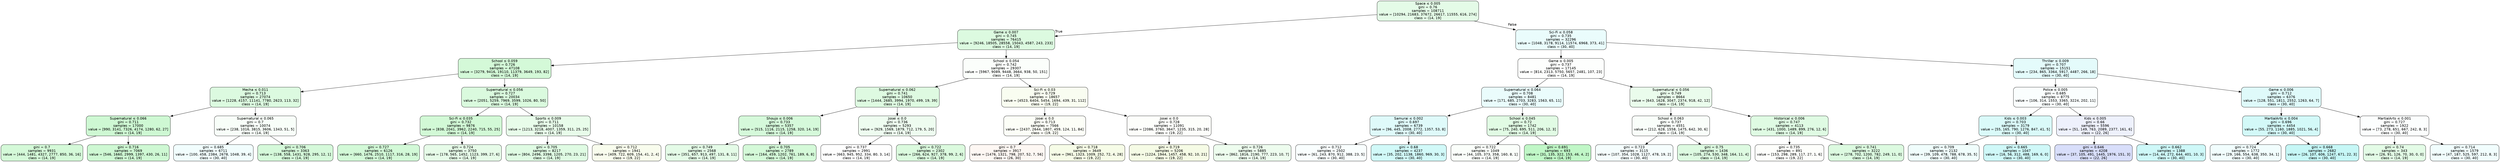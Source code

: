 digraph Tree {
node [shape=box, style="filled, rounded", color="black", fontname=helvetica] ;
edge [fontname=helvetica] ;
0 [label=<Space &le; 0.005<br/>gini = 0.76<br/>samples = 108711<br/>value = [10294, 21683, 37672, 26617, 11555, 616, 274]<br/>class = (14, 19]>, fillcolor="#39e54d22"] ;
1 [label=<Game &le; 0.007<br/>gini = 0.745<br/>samples = 76415<br/>value = [9246, 18505, 28558, 15043, 4587, 243, 233]<br/>class = (14, 19]>, fillcolor="#39e54d2c"] ;
0 -> 1 [labeldistance=2.5, labelangle=45, headlabel="True"] ;
2 [label=<School &le; 0.059<br/>gini = 0.726<br/>samples = 47108<br/>value = [3279, 9416, 19110, 11379, 3649, 193, 82]<br/>class = (14, 19]>, fillcolor="#39e54d37"] ;
1 -> 2 ;
3 [label=<Mecha &le; 0.011<br/>gini = 0.713<br/>samples = 27074<br/>value = [1228, 4157, 11141, 7780, 2623, 113, 32]<br/>class = (14, 19]>, fillcolor="#39e54d2c"] ;
2 -> 3 ;
4 [label=<Supernatural &le; 0.066<br/>gini = 0.711<br/>samples = 17000<br/>value = [990, 3141, 7326, 4174, 1280, 62, 27]<br/>class = (14, 19]>, fillcolor="#39e54d3f"] ;
3 -> 4 ;
5 [label=<gini = 0.7<br/>samples = 9931<br/>value = [444, 1481, 4327, 2777, 850, 36, 16]<br/>class = (14, 19]>, fillcolor="#39e54d37"] ;
4 -> 5 ;
6 [label=<gini = 0.716<br/>samples = 7069<br/>value = [546, 1660, 2999, 1397, 430, 26, 11]<br/>class = (14, 19]>, fillcolor="#39e54d3f"] ;
4 -> 6 ;
7 [label=<Supernatural &le; 0.065<br/>gini = 0.7<br/>samples = 10074<br/>value = [238, 1016, 3815, 3606, 1343, 51, 5]<br/>class = (14, 19]>, fillcolor="#39e54d08"] ;
3 -> 7 ;
8 [label=<gini = 0.685<br/>samples = 6711<br/>value = [100, 458, 2384, 2678, 1048, 39, 4]<br/>class = (30, 40]>, fillcolor="#39e5e211"] ;
7 -> 8 ;
9 [label=<gini = 0.706<br/>samples = 3363<br/>value = [138, 558, 1431, 928, 295, 12, 1]<br/>class = (14, 19]>, fillcolor="#39e54d35"] ;
7 -> 9 ;
10 [label=<Supernatural &le; 0.056<br/>gini = 0.727<br/>samples = 20034<br/>value = [2051, 5259, 7969, 3599, 1026, 80, 50]<br/>class = (14, 19]>, fillcolor="#39e54d2f"] ;
2 -> 10 ;
11 [label=<Sci-Fi &le; 0.035<br/>gini = 0.732<br/>samples = 9876<br/>value = [838, 2041, 3962, 2240, 715, 55, 25]<br/>class = (14, 19]>, fillcolor="#39e54d3a"] ;
10 -> 11 ;
12 [label=<gini = 0.727<br/>samples = 6126<br/>value = [660, 1476, 2510, 1117, 316, 28, 19]<br/>class = (14, 19]>, fillcolor="#39e54d39"] ;
11 -> 12 ;
13 [label=<gini = 0.724<br/>samples = 3750<br/>value = [178, 565, 1452, 1123, 399, 27, 6]<br/>class = (14, 19]>, fillcolor="#39e54d20"] ;
11 -> 13 ;
14 [label=<Sports &le; 0.009<br/>gini = 0.711<br/>samples = 10158<br/>value = [1213, 3218, 4007, 1359, 311, 25, 25]<br/>class = (14, 19]>, fillcolor="#39e54d1d"] ;
10 -> 14 ;
15 [label=<gini = 0.705<br/>samples = 8217<br/>value = [804, 2496, 3398, 1205, 270, 23, 21]<br/>class = (14, 19]>, fillcolor="#39e54d28"] ;
14 -> 15 ;
16 [label=<gini = 0.712<br/>samples = 1941<br/>value = [409, 722, 609, 154, 41, 2, 4]<br/>class = (19, 22]>, fillcolor="#b7e53916"] ;
14 -> 16 ;
17 [label=<School &le; 0.054<br/>gini = 0.742<br/>samples = 29307<br/>value = [5967, 9089, 9448, 3664, 938, 50, 151]<br/>class = (14, 19]>, fillcolor="#39e54d05"] ;
1 -> 17 ;
18 [label=<Supernatural &le; 0.062<br/>gini = 0.741<br/>samples = 10650<br/>value = [1444, 2685, 3994, 1970, 499, 19, 39]<br/>class = (14, 19]>, fillcolor="#39e54d2a"] ;
17 -> 18 ;
19 [label=<Shoujo &le; 0.006<br/>gini = 0.733<br/>samples = 5357<br/>value = [515, 1116, 2115, 1258, 320, 14, 19]<br/>class = (14, 19]>, fillcolor="#39e54d35"] ;
18 -> 19 ;
20 [label=<gini = 0.749<br/>samples = 2568<br/>value = [351, 657, 913, 497, 131, 8, 11]<br/>class = (14, 19]>, fillcolor="#39e54d22"] ;
19 -> 20 ;
21 [label=<gini = 0.705<br/>samples = 2789<br/>value = [164, 459, 1202, 761, 189, 6, 8]<br/>class = (14, 19]>, fillcolor="#39e54d37"] ;
19 -> 21 ;
22 [label=<Josei &le; 0.0<br/>gini = 0.736<br/>samples = 5293<br/>value = [929, 1569, 1879, 712, 179, 5, 20]<br/>class = (14, 19]>, fillcolor="#39e54d15"] ;
18 -> 22 ;
23 [label=<gini = 0.737<br/>samples = 2991<br/>value = [663, 945, 952, 334, 80, 3, 14]<br/>class = (14, 19]>, fillcolor="#39e54d01"] ;
22 -> 23 ;
24 [label=<gini = 0.722<br/>samples = 2302<br/>value = [266, 624, 927, 378, 99, 2, 6]<br/>class = (14, 19]>, fillcolor="#39e54d2e"] ;
22 -> 24 ;
25 [label=<Sci-Fi &le; 0.03<br/>gini = 0.729<br/>samples = 18657<br/>value = [4523, 6404, 5454, 1694, 439, 31, 112]<br/>class = (19, 22]>, fillcolor="#b7e53912"] ;
17 -> 25 ;
26 [label=<Josei &le; 0.0<br/>gini = 0.713<br/>samples = 7566<br/>value = [2437, 2644, 1807, 459, 124, 11, 84]<br/>class = (19, 22]>, fillcolor="#b7e5390a"] ;
25 -> 26 ;
27 [label=<gini = 0.7<br/>samples = 3917<br/>value = [1476, 1321, 798, 207, 52, 7, 56]<br/>class = (26, 30]>, fillcolor="#e581390f"] ;
26 -> 27 ;
28 [label=<gini = 0.718<br/>samples = 3649<br/>value = [961, 1323, 1009, 252, 72, 4, 28]<br/>class = (19, 22]>, fillcolor="#b7e5391e"] ;
26 -> 28 ;
29 [label=<Josei &le; 0.0<br/>gini = 0.728<br/>samples = 11091<br/>value = [2086, 3760, 3647, 1235, 315, 20, 28]<br/>class = (19, 22]>, fillcolor="#b7e53904"] ;
25 -> 29 ;
30 [label=<gini = 0.719<br/>samples = 5206<br/>value = [1224, 1944, 1457, 458, 92, 10, 21]<br/>class = (19, 22]>, fillcolor="#b7e53921"] ;
29 -> 30 ;
31 [label=<gini = 0.726<br/>samples = 5885<br/>value = [862, 1816, 2190, 777, 223, 10, 7]<br/>class = (14, 19]>, fillcolor="#39e54d17"] ;
29 -> 31 ;
32 [label=<Sci-Fi &le; 0.058<br/>gini = 0.735<br/>samples = 32296<br/>value = [1048, 3178, 9114, 11574, 6968, 373, 41]<br/>class = (30, 40]>, fillcolor="#39e5e21b"] ;
0 -> 32 [labeldistance=2.5, labelangle=-45, headlabel="False"] ;
33 [label=<Game &le; 0.005<br/>gini = 0.737<br/>samples = 17145<br/>value = [814, 2313, 5750, 5657, 2481, 107, 23]<br/>class = (14, 19]>, fillcolor="#39e54d02"] ;
32 -> 33 ;
34 [label=<Supernatural &le; 0.064<br/>gini = 0.708<br/>samples = 8481<br/>value = [171, 685, 2703, 3283, 1563, 65, 11]<br/>class = (30, 40]>, fillcolor="#39e5e21a"] ;
33 -> 34 ;
35 [label=<Samurai &le; 0.002<br/>gini = 0.697<br/>samples = 6739<br/>value = [96, 445, 2008, 2772, 1357, 53, 8]<br/>class = (30, 40]>, fillcolor="#39e5e229"] ;
34 -> 35 ;
36 [label=<gini = 0.712<br/>samples = 2502<br/>value = [61, 243, 870, 912, 388, 23, 5]<br/>class = (30, 40]>, fillcolor="#39e5e207"] ;
35 -> 36 ;
37 [label=<gini = 0.68<br/>samples = 4237<br/>value = [35, 202, 1138, 1860, 969, 30, 3]<br/>class = (30, 40]>, fillcolor="#39e5e23b"] ;
35 -> 37 ;
38 [label=<School &le; 0.045<br/>gini = 0.72<br/>samples = 1742<br/>value = [75, 240, 695, 511, 206, 12, 3]<br/>class = (14, 19]>, fillcolor="#39e54d26"] ;
34 -> 38 ;
39 [label=<gini = 0.722<br/>samples = 1049<br/>value = [44, 105, 373, 358, 160, 8, 1]<br/>class = (14, 19]>, fillcolor="#39e54d06"] ;
38 -> 39 ;
40 [label=<gini = 0.691<br/>samples = 693<br/>value = [31, 135, 322, 153, 46, 4, 2]<br/>class = (14, 19]>, fillcolor="#39e54d50"] ;
38 -> 40 ;
41 [label=<Supernatural &le; 0.056<br/>gini = 0.749<br/>samples = 8664<br/>value = [643, 1628, 3047, 2374, 918, 42, 12]<br/>class = (14, 19]>, fillcolor="#39e54d1b"] ;
33 -> 41 ;
42 [label=<School &le; 0.063<br/>gini = 0.737<br/>samples = 4551<br/>value = [212, 628, 1558, 1475, 642, 30, 6]<br/>class = (14, 19]>, fillcolor="#39e54d07"] ;
41 -> 42 ;
43 [label=<gini = 0.723<br/>samples = 3115<br/>value = [107, 354, 1028, 1127, 478, 19, 2]<br/>class = (30, 40]>, fillcolor="#39e5e20c"] ;
42 -> 43 ;
44 [label=<gini = 0.75<br/>samples = 1436<br/>value = [105, 274, 530, 348, 164, 11, 4]<br/>class = (14, 19]>, fillcolor="#39e54d2b"] ;
42 -> 44 ;
45 [label=<Historical &le; 0.006<br/>gini = 0.747<br/>samples = 4113<br/>value = [431, 1000, 1489, 899, 276, 12, 6]<br/>class = (14, 19]>, fillcolor="#39e54d28"] ;
41 -> 45 ;
46 [label=<gini = 0.735<br/>samples = 891<br/>value = [153, 298, 289, 117, 27, 1, 6]<br/>class = (19, 22]>, fillcolor="#b7e53904"] ;
45 -> 46 ;
47 [label=<gini = 0.741<br/>samples = 3222<br/>value = [278, 702, 1200, 782, 249, 11, 0]<br/>class = (14, 19]>, fillcolor="#39e54d2c"] ;
45 -> 47 ;
48 [label=<Thriller &le; 0.009<br/>gini = 0.707<br/>samples = 15151<br/>value = [234, 865, 3364, 5917, 4487, 266, 18]<br/>class = (30, 40]>, fillcolor="#39e5e222"] ;
32 -> 48 ;
49 [label=<Police &le; 0.005<br/>gini = 0.685<br/>samples = 8775<br/>value = [106, 314, 1553, 3365, 3224, 202, 11]<br/>class = (30, 40]>, fillcolor="#39e5e206"] ;
48 -> 49 ;
50 [label=<Kids &le; 0.003<br/>gini = 0.703<br/>samples = 3179<br/>value = [55, 165, 790, 1276, 847, 41, 5]<br/>class = (30, 40]>, fillcolor="#39e5e22f"] ;
49 -> 50 ;
51 [label=<gini = 0.709<br/>samples = 2132<br/>value = [39, 109, 478, 788, 678, 35, 5]<br/>class = (30, 40]>, fillcolor="#39e5e213"] ;
50 -> 51 ;
52 [label=<gini = 0.665<br/>samples = 1047<br/>value = [16, 56, 312, 488, 169, 6, 0]<br/>class = (30, 40]>, fillcolor="#39e5e23d"] ;
50 -> 52 ;
53 [label=<Kids &le; 0.005<br/>gini = 0.66<br/>samples = 5596<br/>value = [51, 149, 763, 2089, 2377, 161, 6]<br/>class = (22, 26]>, fillcolor="#3956e515"] ;
49 -> 53 ;
54 [label=<gini = 0.646<br/>samples = 4208<br/>value = [37, 105, 491, 1445, 1976, 151, 3]<br/>class = (22, 26]>, fillcolor="#3956e531"] ;
53 -> 54 ;
55 [label=<gini = 0.662<br/>samples = 1388<br/>value = [14, 44, 272, 644, 401, 10, 3]<br/>class = (30, 40]>, fillcolor="#39e5e23f"] ;
53 -> 55 ;
56 [label=<Game &le; 0.006<br/>gini = 0.712<br/>samples = 6376<br/>value = [128, 551, 1811, 2552, 1263, 64, 7]<br/>class = (30, 40]>, fillcolor="#39e5e229"] ;
48 -> 56 ;
57 [label=<MartialArts &le; 0.004<br/>gini = 0.696<br/>samples = 4454<br/>value = [55, 273, 1160, 1885, 1021, 56, 4]<br/>class = (30, 40]>, fillcolor="#39e5e238"] ;
56 -> 57 ;
58 [label=<gini = 0.724<br/>samples = 1772<br/>value = [29, 166, 554, 638, 350, 34, 1]<br/>class = (30, 40]>, fillcolor="#39e5e212"] ;
57 -> 58 ;
59 [label=<gini = 0.668<br/>samples = 2682<br/>value = [26, 107, 606, 1247, 671, 22, 3]<br/>class = (30, 40]>, fillcolor="#39e5e249"] ;
57 -> 59 ;
60 [label=<MartialArts &le; 0.001<br/>gini = 0.727<br/>samples = 1922<br/>value = [73, 278, 651, 667, 242, 8, 3]<br/>class = (30, 40]>, fillcolor="#39e5e203"] ;
56 -> 60 ;
61 [label=<gini = 0.74<br/>samples = 343<br/>value = [26, 91, 126, 70, 30, 0, 0]<br/>class = (14, 19]>, fillcolor="#39e54d23"] ;
60 -> 61 ;
62 [label=<gini = 0.714<br/>samples = 1579<br/>value = [47, 187, 525, 597, 212, 8, 3]<br/>class = (30, 40]>, fillcolor="#39e5e211"] ;
60 -> 62 ;
}
